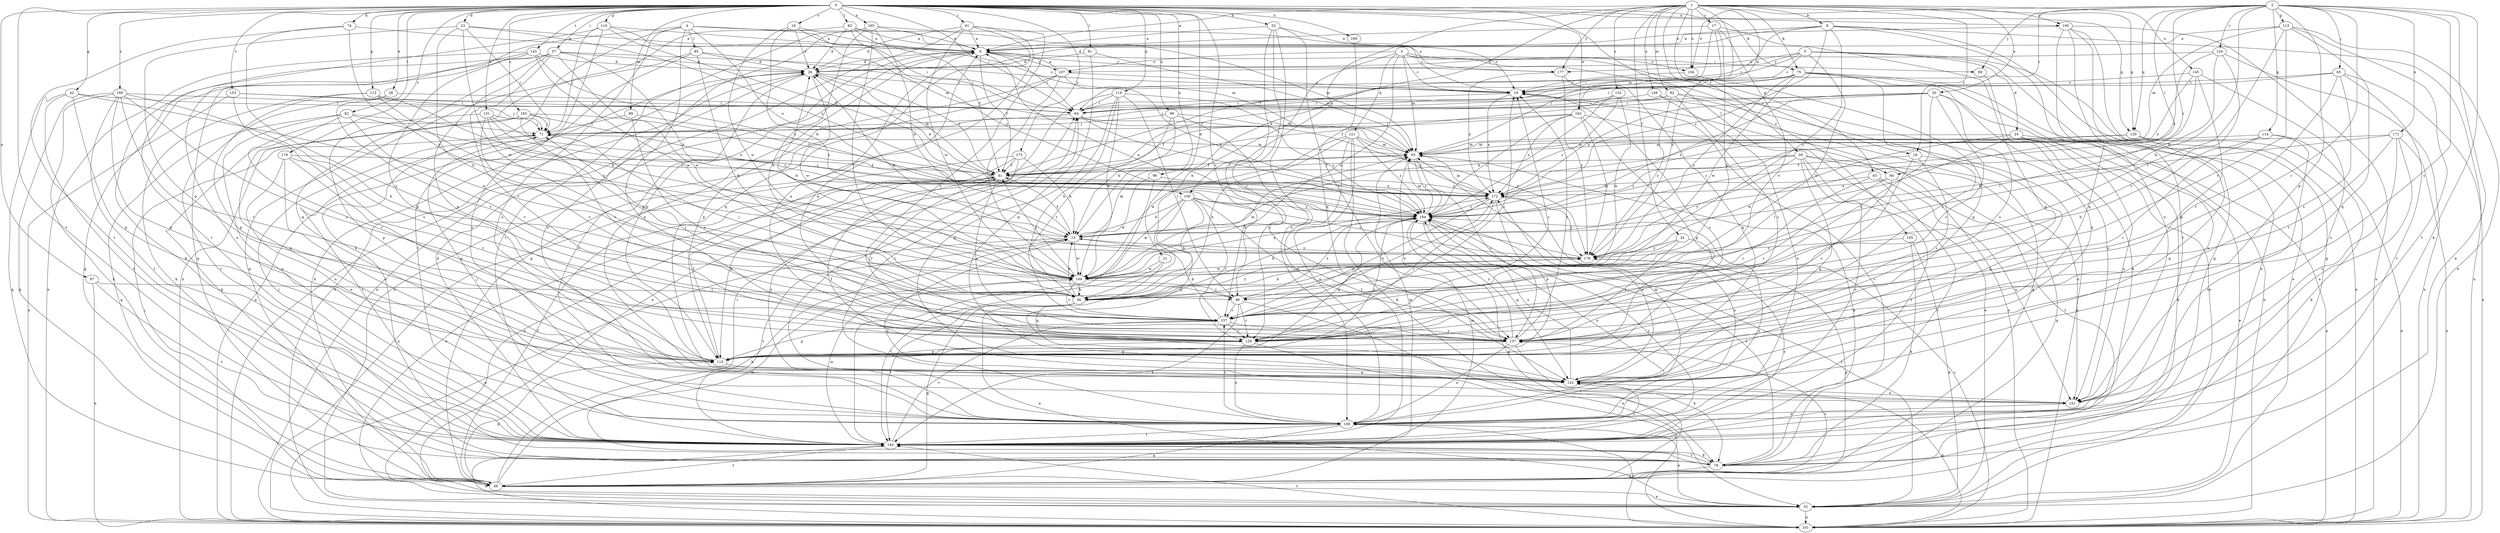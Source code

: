 strict digraph  {
0;
1;
2;
3;
4;
5;
6;
9;
13;
16;
17;
18;
19;
21;
23;
24;
26;
28;
30;
33;
34;
39;
41;
42;
43;
48;
53;
56;
57;
61;
64;
65;
69;
71;
74;
75;
78;
81;
82;
83;
84;
85;
86;
89;
92;
93;
96;
97;
98;
100;
101;
104;
107;
108;
110;
112;
113;
114;
115;
119;
120;
121;
122;
124;
129;
131;
132;
137;
143;
144;
145;
149;
150;
151;
153;
155;
157;
162;
164;
165;
169;
171;
172;
173;
177;
178;
179;
180;
183;
184;
0 -> 16  [label=c];
0 -> 21  [label=d];
0 -> 23  [label=d];
0 -> 28  [label=e];
0 -> 42  [label=g];
0 -> 53  [label=h];
0 -> 57  [label=i];
0 -> 61  [label=i];
0 -> 64  [label=i];
0 -> 74  [label=k];
0 -> 75  [label=k];
0 -> 81  [label=l];
0 -> 82  [label=l];
0 -> 83  [label=l];
0 -> 89  [label=m];
0 -> 96  [label=n];
0 -> 97  [label=n];
0 -> 98  [label=n];
0 -> 100  [label=n];
0 -> 110  [label=p];
0 -> 112  [label=p];
0 -> 119  [label=q];
0 -> 120  [label=q];
0 -> 131  [label=s];
0 -> 143  [label=t];
0 -> 144  [label=t];
0 -> 153  [label=v];
0 -> 155  [label=v];
0 -> 157  [label=v];
0 -> 162  [label=w];
0 -> 165  [label=x];
0 -> 169  [label=x];
0 -> 173  [label=y];
0 -> 179  [label=z];
0 -> 180  [label=z];
0 -> 183  [label=z];
1 -> 6  [label=a];
1 -> 9  [label=b];
1 -> 13  [label=b];
1 -> 17  [label=c];
1 -> 18  [label=c];
1 -> 30  [label=e];
1 -> 34  [label=f];
1 -> 39  [label=f];
1 -> 43  [label=g];
1 -> 75  [label=k];
1 -> 92  [label=m];
1 -> 93  [label=m];
1 -> 100  [label=n];
1 -> 104  [label=o];
1 -> 120  [label=q];
1 -> 132  [label=s];
1 -> 145  [label=u];
1 -> 149  [label=u];
1 -> 150  [label=u];
1 -> 162  [label=w];
1 -> 177  [label=y];
2 -> 33  [label=e];
2 -> 56  [label=h];
2 -> 64  [label=i];
2 -> 65  [label=j];
2 -> 69  [label=j];
2 -> 78  [label=k];
2 -> 84  [label=l];
2 -> 104  [label=o];
2 -> 113  [label=p];
2 -> 114  [label=p];
2 -> 115  [label=p];
2 -> 120  [label=q];
2 -> 124  [label=r];
2 -> 129  [label=r];
2 -> 137  [label=s];
2 -> 171  [label=x];
2 -> 184  [label=z];
3 -> 18  [label=c];
3 -> 19  [label=c];
3 -> 56  [label=h];
3 -> 84  [label=l];
3 -> 93  [label=m];
3 -> 104  [label=o];
3 -> 107  [label=o];
3 -> 121  [label=q];
3 -> 164  [label=w];
4 -> 48  [label=g];
4 -> 64  [label=i];
4 -> 78  [label=k];
4 -> 85  [label=l];
4 -> 129  [label=r];
4 -> 150  [label=u];
4 -> 151  [label=u];
4 -> 177  [label=y];
5 -> 19  [label=c];
5 -> 24  [label=d];
5 -> 33  [label=e];
5 -> 56  [label=h];
5 -> 64  [label=i];
5 -> 101  [label=n];
5 -> 107  [label=o];
5 -> 177  [label=y];
6 -> 26  [label=d];
6 -> 41  [label=f];
6 -> 64  [label=i];
6 -> 69  [label=j];
6 -> 101  [label=n];
6 -> 107  [label=o];
6 -> 115  [label=p];
6 -> 122  [label=q];
6 -> 177  [label=y];
9 -> 6  [label=a];
9 -> 26  [label=d];
9 -> 48  [label=g];
9 -> 64  [label=i];
9 -> 101  [label=n];
9 -> 151  [label=u];
9 -> 178  [label=y];
9 -> 184  [label=z];
13 -> 41  [label=f];
13 -> 93  [label=m];
13 -> 101  [label=n];
13 -> 144  [label=t];
13 -> 164  [label=w];
13 -> 178  [label=y];
16 -> 6  [label=a];
16 -> 13  [label=b];
16 -> 26  [label=d];
16 -> 164  [label=w];
16 -> 184  [label=z];
17 -> 6  [label=a];
17 -> 41  [label=f];
17 -> 56  [label=h];
17 -> 122  [label=q];
17 -> 157  [label=v];
17 -> 178  [label=y];
18 -> 41  [label=f];
18 -> 122  [label=q];
18 -> 129  [label=r];
18 -> 137  [label=s];
19 -> 64  [label=i];
19 -> 101  [label=n];
19 -> 172  [label=x];
21 -> 122  [label=q];
21 -> 144  [label=t];
21 -> 164  [label=w];
23 -> 6  [label=a];
23 -> 56  [label=h];
23 -> 71  [label=j];
23 -> 115  [label=p];
23 -> 164  [label=w];
23 -> 172  [label=x];
24 -> 33  [label=e];
24 -> 78  [label=k];
24 -> 86  [label=l];
24 -> 93  [label=m];
24 -> 101  [label=n];
24 -> 151  [label=u];
24 -> 164  [label=w];
26 -> 19  [label=c];
26 -> 41  [label=f];
26 -> 101  [label=n];
26 -> 108  [label=o];
26 -> 164  [label=w];
28 -> 64  [label=i];
28 -> 144  [label=t];
28 -> 157  [label=v];
30 -> 41  [label=f];
30 -> 64  [label=i];
30 -> 129  [label=r];
30 -> 137  [label=s];
30 -> 151  [label=u];
30 -> 157  [label=v];
30 -> 172  [label=x];
30 -> 184  [label=z];
33 -> 26  [label=d];
33 -> 101  [label=n];
33 -> 184  [label=z];
34 -> 56  [label=h];
34 -> 108  [label=o];
34 -> 137  [label=s];
34 -> 178  [label=y];
39 -> 41  [label=f];
39 -> 48  [label=g];
39 -> 108  [label=o];
39 -> 122  [label=q];
39 -> 144  [label=t];
39 -> 151  [label=u];
39 -> 178  [label=y];
39 -> 184  [label=z];
41 -> 26  [label=d];
41 -> 33  [label=e];
41 -> 115  [label=p];
41 -> 129  [label=r];
41 -> 137  [label=s];
41 -> 172  [label=x];
42 -> 48  [label=g];
42 -> 64  [label=i];
42 -> 115  [label=p];
42 -> 144  [label=t];
42 -> 164  [label=w];
43 -> 129  [label=r];
43 -> 144  [label=t];
43 -> 151  [label=u];
43 -> 172  [label=x];
48 -> 13  [label=b];
48 -> 26  [label=d];
48 -> 33  [label=e];
48 -> 41  [label=f];
48 -> 64  [label=i];
48 -> 71  [label=j];
48 -> 93  [label=m];
48 -> 115  [label=p];
48 -> 137  [label=s];
48 -> 144  [label=t];
53 -> 6  [label=a];
53 -> 19  [label=c];
53 -> 86  [label=l];
53 -> 108  [label=o];
53 -> 129  [label=r];
53 -> 137  [label=s];
56 -> 13  [label=b];
56 -> 33  [label=e];
56 -> 48  [label=g];
56 -> 71  [label=j];
56 -> 144  [label=t];
56 -> 178  [label=y];
57 -> 13  [label=b];
57 -> 19  [label=c];
57 -> 26  [label=d];
57 -> 48  [label=g];
57 -> 78  [label=k];
57 -> 115  [label=p];
57 -> 122  [label=q];
57 -> 129  [label=r];
57 -> 164  [label=w];
61 -> 6  [label=a];
61 -> 26  [label=d];
61 -> 48  [label=g];
61 -> 101  [label=n];
61 -> 122  [label=q];
61 -> 137  [label=s];
61 -> 164  [label=w];
64 -> 71  [label=j];
64 -> 178  [label=y];
64 -> 184  [label=z];
65 -> 19  [label=c];
65 -> 64  [label=i];
65 -> 101  [label=n];
65 -> 129  [label=r];
65 -> 137  [label=s];
65 -> 144  [label=t];
69 -> 122  [label=q];
71 -> 93  [label=m];
71 -> 144  [label=t];
74 -> 6  [label=a];
74 -> 137  [label=s];
74 -> 144  [label=t];
74 -> 178  [label=y];
75 -> 19  [label=c];
75 -> 33  [label=e];
75 -> 41  [label=f];
75 -> 78  [label=k];
75 -> 101  [label=n];
75 -> 137  [label=s];
75 -> 164  [label=w];
75 -> 178  [label=y];
78 -> 19  [label=c];
78 -> 48  [label=g];
78 -> 144  [label=t];
78 -> 164  [label=w];
78 -> 184  [label=z];
81 -> 26  [label=d];
81 -> 93  [label=m];
81 -> 122  [label=q];
82 -> 48  [label=g];
82 -> 71  [label=j];
82 -> 108  [label=o];
82 -> 129  [label=r];
82 -> 157  [label=v];
82 -> 184  [label=z];
83 -> 6  [label=a];
83 -> 19  [label=c];
83 -> 26  [label=d];
83 -> 41  [label=f];
83 -> 93  [label=m];
83 -> 101  [label=n];
84 -> 129  [label=r];
84 -> 137  [label=s];
84 -> 144  [label=t];
84 -> 172  [label=x];
85 -> 26  [label=d];
85 -> 48  [label=g];
85 -> 56  [label=h];
85 -> 64  [label=i];
85 -> 144  [label=t];
86 -> 33  [label=e];
86 -> 129  [label=r];
86 -> 144  [label=t];
86 -> 157  [label=v];
86 -> 184  [label=z];
89 -> 41  [label=f];
89 -> 71  [label=j];
89 -> 137  [label=s];
92 -> 64  [label=i];
92 -> 71  [label=j];
92 -> 101  [label=n];
92 -> 137  [label=s];
92 -> 151  [label=u];
92 -> 178  [label=y];
93 -> 41  [label=f];
93 -> 78  [label=k];
93 -> 137  [label=s];
93 -> 184  [label=z];
96 -> 13  [label=b];
96 -> 71  [label=j];
96 -> 137  [label=s];
96 -> 157  [label=v];
96 -> 184  [label=z];
97 -> 86  [label=l];
97 -> 101  [label=n];
97 -> 144  [label=t];
98 -> 144  [label=t];
98 -> 164  [label=w];
98 -> 172  [label=x];
100 -> 6  [label=a];
100 -> 33  [label=e];
100 -> 48  [label=g];
100 -> 101  [label=n];
100 -> 122  [label=q];
100 -> 144  [label=t];
101 -> 108  [label=o];
101 -> 122  [label=q];
101 -> 144  [label=t];
101 -> 184  [label=z];
104 -> 19  [label=c];
104 -> 115  [label=p];
107 -> 6  [label=a];
107 -> 19  [label=c];
107 -> 33  [label=e];
107 -> 115  [label=p];
107 -> 164  [label=w];
107 -> 184  [label=z];
108 -> 13  [label=b];
108 -> 33  [label=e];
108 -> 48  [label=g];
108 -> 64  [label=i];
108 -> 71  [label=j];
108 -> 93  [label=m];
108 -> 144  [label=t];
108 -> 157  [label=v];
108 -> 172  [label=x];
110 -> 6  [label=a];
110 -> 41  [label=f];
110 -> 71  [label=j];
110 -> 93  [label=m];
110 -> 108  [label=o];
110 -> 144  [label=t];
112 -> 13  [label=b];
112 -> 64  [label=i];
112 -> 78  [label=k];
112 -> 115  [label=p];
112 -> 178  [label=y];
113 -> 6  [label=a];
113 -> 33  [label=e];
113 -> 86  [label=l];
113 -> 93  [label=m];
113 -> 122  [label=q];
113 -> 144  [label=t];
113 -> 157  [label=v];
114 -> 56  [label=h];
114 -> 93  [label=m];
114 -> 101  [label=n];
114 -> 129  [label=r];
114 -> 144  [label=t];
115 -> 19  [label=c];
115 -> 41  [label=f];
115 -> 122  [label=q];
115 -> 184  [label=z];
119 -> 33  [label=e];
119 -> 56  [label=h];
119 -> 64  [label=i];
119 -> 86  [label=l];
119 -> 93  [label=m];
119 -> 122  [label=q];
119 -> 164  [label=w];
120 -> 78  [label=k];
120 -> 93  [label=m];
120 -> 122  [label=q];
120 -> 184  [label=z];
121 -> 56  [label=h];
121 -> 78  [label=k];
121 -> 93  [label=m];
121 -> 108  [label=o];
121 -> 144  [label=t];
121 -> 164  [label=w];
121 -> 172  [label=x];
121 -> 184  [label=z];
122 -> 41  [label=f];
122 -> 144  [label=t];
122 -> 151  [label=u];
122 -> 172  [label=x];
122 -> 184  [label=z];
124 -> 13  [label=b];
124 -> 26  [label=d];
124 -> 101  [label=n];
124 -> 157  [label=v];
124 -> 172  [label=x];
129 -> 6  [label=a];
129 -> 19  [label=c];
129 -> 101  [label=n];
129 -> 108  [label=o];
129 -> 115  [label=p];
131 -> 56  [label=h];
131 -> 71  [label=j];
131 -> 115  [label=p];
131 -> 157  [label=v];
131 -> 172  [label=x];
131 -> 184  [label=z];
132 -> 13  [label=b];
132 -> 64  [label=i];
132 -> 164  [label=w];
132 -> 184  [label=z];
137 -> 6  [label=a];
137 -> 19  [label=c];
137 -> 78  [label=k];
137 -> 108  [label=o];
137 -> 115  [label=p];
137 -> 184  [label=z];
143 -> 26  [label=d];
143 -> 101  [label=n];
143 -> 108  [label=o];
143 -> 115  [label=p];
143 -> 164  [label=w];
143 -> 184  [label=z];
144 -> 26  [label=d];
144 -> 71  [label=j];
144 -> 78  [label=k];
144 -> 93  [label=m];
144 -> 101  [label=n];
144 -> 157  [label=v];
144 -> 164  [label=w];
144 -> 178  [label=y];
144 -> 184  [label=z];
145 -> 19  [label=c];
145 -> 86  [label=l];
145 -> 115  [label=p];
145 -> 151  [label=u];
145 -> 172  [label=x];
149 -> 48  [label=g];
149 -> 64  [label=i];
149 -> 108  [label=o];
150 -> 13  [label=b];
150 -> 56  [label=h];
150 -> 122  [label=q];
150 -> 129  [label=r];
150 -> 137  [label=s];
150 -> 164  [label=w];
150 -> 178  [label=y];
150 -> 184  [label=z];
151 -> 64  [label=i];
151 -> 108  [label=o];
153 -> 64  [label=i];
153 -> 71  [label=j];
153 -> 101  [label=n];
153 -> 137  [label=s];
155 -> 33  [label=e];
155 -> 78  [label=k];
155 -> 178  [label=y];
157 -> 13  [label=b];
157 -> 19  [label=c];
157 -> 71  [label=j];
157 -> 115  [label=p];
157 -> 129  [label=r];
157 -> 137  [label=s];
157 -> 172  [label=x];
162 -> 33  [label=e];
162 -> 41  [label=f];
162 -> 71  [label=j];
162 -> 115  [label=p];
162 -> 172  [label=x];
162 -> 178  [label=y];
162 -> 184  [label=z];
164 -> 26  [label=d];
164 -> 41  [label=f];
164 -> 56  [label=h];
164 -> 86  [label=l];
164 -> 93  [label=m];
164 -> 157  [label=v];
164 -> 172  [label=x];
165 -> 6  [label=a];
165 -> 13  [label=b];
165 -> 56  [label=h];
165 -> 86  [label=l];
165 -> 93  [label=m];
165 -> 108  [label=o];
165 -> 144  [label=t];
169 -> 122  [label=q];
171 -> 13  [label=b];
171 -> 93  [label=m];
171 -> 101  [label=n];
171 -> 108  [label=o];
171 -> 151  [label=u];
171 -> 157  [label=v];
172 -> 26  [label=d];
172 -> 93  [label=m];
172 -> 115  [label=p];
172 -> 129  [label=r];
172 -> 157  [label=v];
172 -> 178  [label=y];
172 -> 184  [label=z];
173 -> 13  [label=b];
173 -> 33  [label=e];
173 -> 41  [label=f];
173 -> 101  [label=n];
173 -> 108  [label=o];
177 -> 122  [label=q];
177 -> 172  [label=x];
177 -> 178  [label=y];
178 -> 6  [label=a];
178 -> 26  [label=d];
178 -> 48  [label=g];
178 -> 56  [label=h];
178 -> 164  [label=w];
179 -> 41  [label=f];
179 -> 108  [label=o];
179 -> 115  [label=p];
179 -> 129  [label=r];
179 -> 151  [label=u];
180 -> 48  [label=g];
180 -> 56  [label=h];
180 -> 64  [label=i];
180 -> 78  [label=k];
180 -> 115  [label=p];
180 -> 129  [label=r];
180 -> 137  [label=s];
180 -> 144  [label=t];
183 -> 71  [label=j];
183 -> 78  [label=k];
183 -> 122  [label=q];
183 -> 157  [label=v];
183 -> 172  [label=x];
183 -> 184  [label=z];
184 -> 13  [label=b];
184 -> 48  [label=g];
184 -> 56  [label=h];
184 -> 93  [label=m];
184 -> 108  [label=o];
184 -> 115  [label=p];
184 -> 122  [label=q];
}
